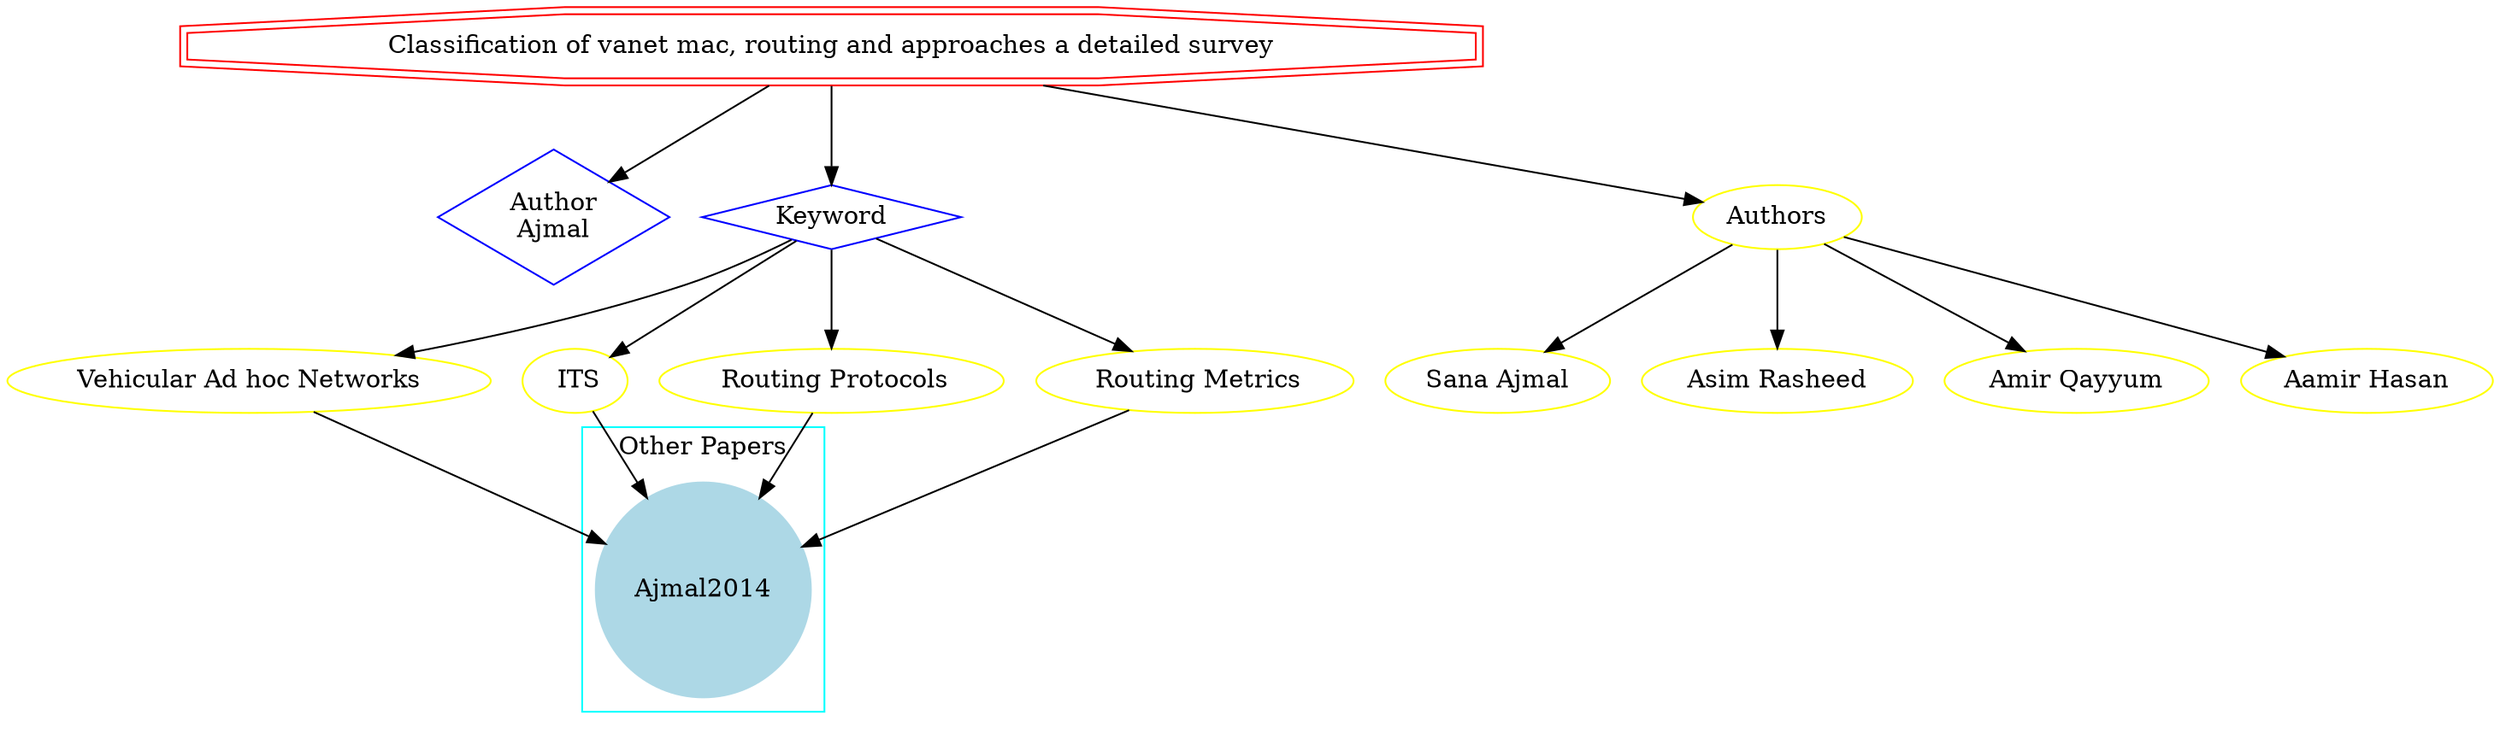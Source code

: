 strict digraph mind_map83 {
	node [color=red shape=doubleoctagon]
	"Classification of vanet mac, routing and approaches a detailed survey"
	node [color=blue shape=diamond]
	"Author
Ajmal"
	Keyword
	"Classification of vanet mac, routing and approaches a detailed survey" -> "Author
Ajmal"
	"Classification of vanet mac, routing and approaches a detailed survey" -> Keyword
	node [color=yellow shape=ellipse]
	"Vehicular Ad hoc Networks"
	Keyword -> "Vehicular Ad hoc Networks"
	" ITS"
	Keyword -> " ITS"
	" Routing Protocols"
	Keyword -> " Routing Protocols"
	" Routing Metrics"
	Keyword -> " Routing Metrics"
	subgraph cluster_0 {
		node [style=filled]
		node [color=lightblue shape=circle]
		label="Other Papers"
		color=cyan
		Ajmal2014
	}
	"Vehicular Ad hoc Networks" -> Ajmal2014
	" ITS" -> Ajmal2014
	" Routing Protocols" -> Ajmal2014
	" Routing Metrics" -> Ajmal2014
	"Classification of vanet mac, routing and approaches a detailed survey" -> Authors
	Authors -> "Sana Ajmal"
	Authors -> "Asim Rasheed"
	Authors -> "Amir Qayyum"
	Authors -> "Aamir Hasan"
}
